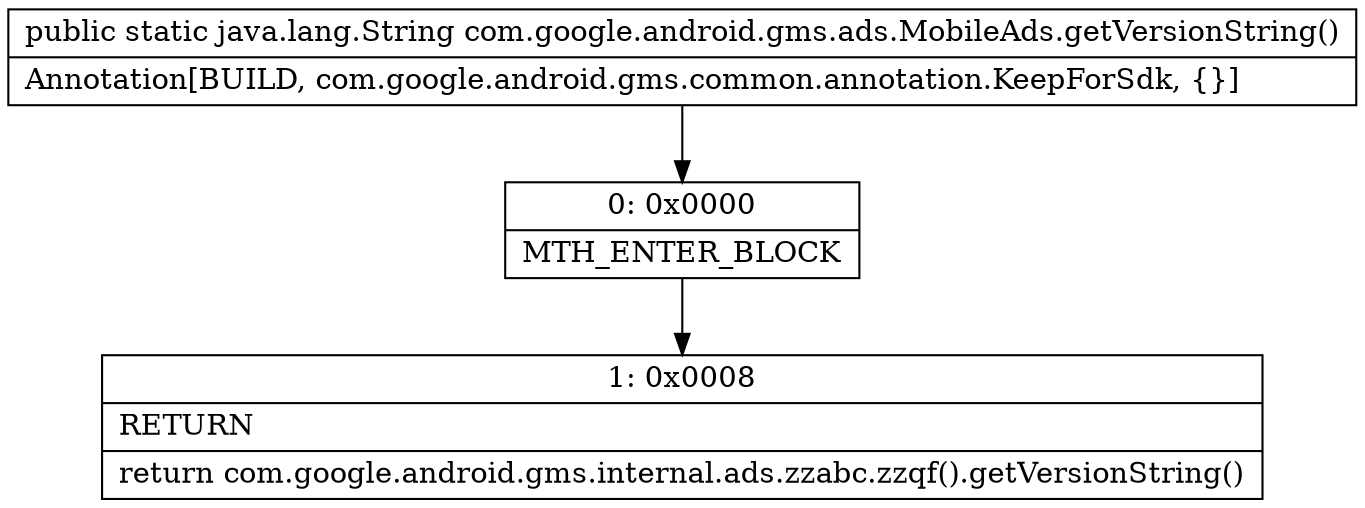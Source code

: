 digraph "CFG forcom.google.android.gms.ads.MobileAds.getVersionString()Ljava\/lang\/String;" {
Node_0 [shape=record,label="{0\:\ 0x0000|MTH_ENTER_BLOCK\l}"];
Node_1 [shape=record,label="{1\:\ 0x0008|RETURN\l|return com.google.android.gms.internal.ads.zzabc.zzqf().getVersionString()\l}"];
MethodNode[shape=record,label="{public static java.lang.String com.google.android.gms.ads.MobileAds.getVersionString()  | Annotation[BUILD, com.google.android.gms.common.annotation.KeepForSdk, \{\}]\l}"];
MethodNode -> Node_0;
Node_0 -> Node_1;
}

